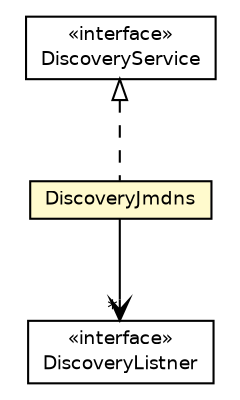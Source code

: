 #!/usr/local/bin/dot
#
# Class diagram 
# Generated by UMLGraph version 5.1 (http://www.umlgraph.org/)
#

digraph G {
	edge [fontname="Helvetica",fontsize=10,labelfontname="Helvetica",labelfontsize=10];
	node [fontname="Helvetica",fontsize=10,shape=plaintext];
	nodesep=0.25;
	ranksep=0.5;
	// com.connectlife.coreserver.environment.discover.DiscoveryListner
	c1727 [label=<<table title="com.connectlife.coreserver.environment.discover.DiscoveryListner" border="0" cellborder="1" cellspacing="0" cellpadding="2" port="p" href="./DiscoveryListner.html">
		<tr><td><table border="0" cellspacing="0" cellpadding="1">
<tr><td align="center" balign="center"> &#171;interface&#187; </td></tr>
<tr><td align="center" balign="center"> DiscoveryListner </td></tr>
		</table></td></tr>
		</table>>, fontname="Helvetica", fontcolor="black", fontsize=9.0];
	// com.connectlife.coreserver.environment.discover.DiscoveryService
	c1728 [label=<<table title="com.connectlife.coreserver.environment.discover.DiscoveryService" border="0" cellborder="1" cellspacing="0" cellpadding="2" port="p" href="./DiscoveryService.html">
		<tr><td><table border="0" cellspacing="0" cellpadding="1">
<tr><td align="center" balign="center"> &#171;interface&#187; </td></tr>
<tr><td align="center" balign="center"> DiscoveryService </td></tr>
		</table></td></tr>
		</table>>, fontname="Helvetica", fontcolor="black", fontsize=9.0];
	// com.connectlife.coreserver.environment.discover.DiscoveryJmdns
	c1729 [label=<<table title="com.connectlife.coreserver.environment.discover.DiscoveryJmdns" border="0" cellborder="1" cellspacing="0" cellpadding="2" port="p" bgcolor="lemonChiffon" href="./DiscoveryJmdns.html">
		<tr><td><table border="0" cellspacing="0" cellpadding="1">
<tr><td align="center" balign="center"> DiscoveryJmdns </td></tr>
		</table></td></tr>
		</table>>, fontname="Helvetica", fontcolor="black", fontsize=9.0];
	//com.connectlife.coreserver.environment.discover.DiscoveryJmdns implements com.connectlife.coreserver.environment.discover.DiscoveryService
	c1728:p -> c1729:p [dir=back,arrowtail=empty,style=dashed];
	// com.connectlife.coreserver.environment.discover.DiscoveryJmdns NAVASSOC com.connectlife.coreserver.environment.discover.DiscoveryListner
	c1729:p -> c1727:p [taillabel="", label="", headlabel="*", fontname="Helvetica", fontcolor="black", fontsize=10.0, color="black", arrowhead=open];
}

